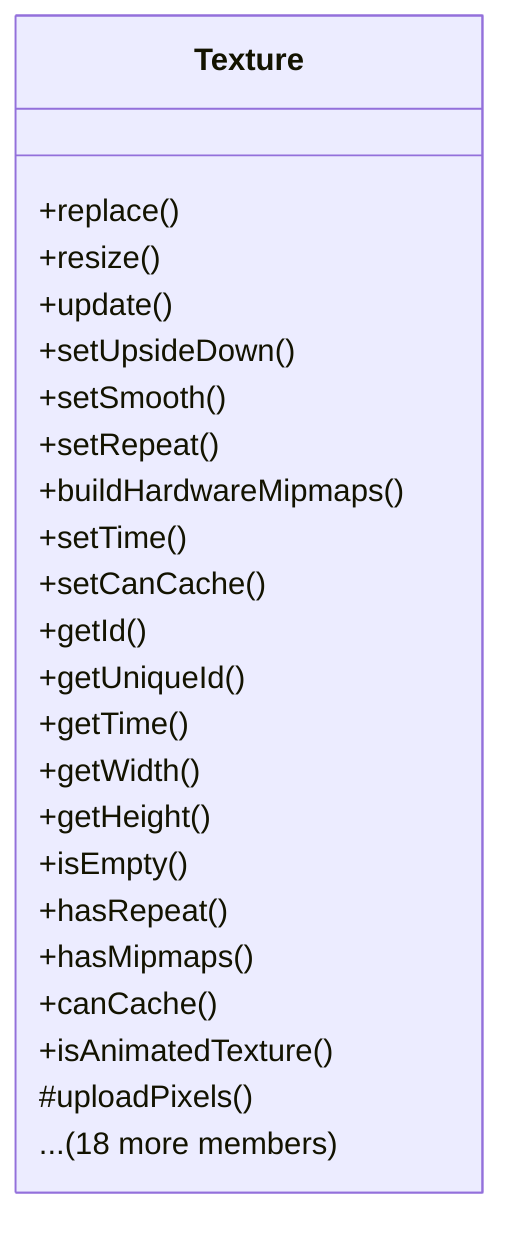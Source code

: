 classDiagram
    class Texture {
        +replace()
        +resize()
        +update()
        +setUpsideDown()
        +setSmooth()
        +setRepeat()
        +buildHardwareMipmaps()
        +setTime()
        +setCanCache()
        +getId()
        +getUniqueId()
        +getTime()
        +getWidth()
        +getHeight()
        +isEmpty()
        +hasRepeat()
        +hasMipmaps()
        +canCache()
        +isAnimatedTexture()
        #uploadPixels()
        ... (18 more members)
    }